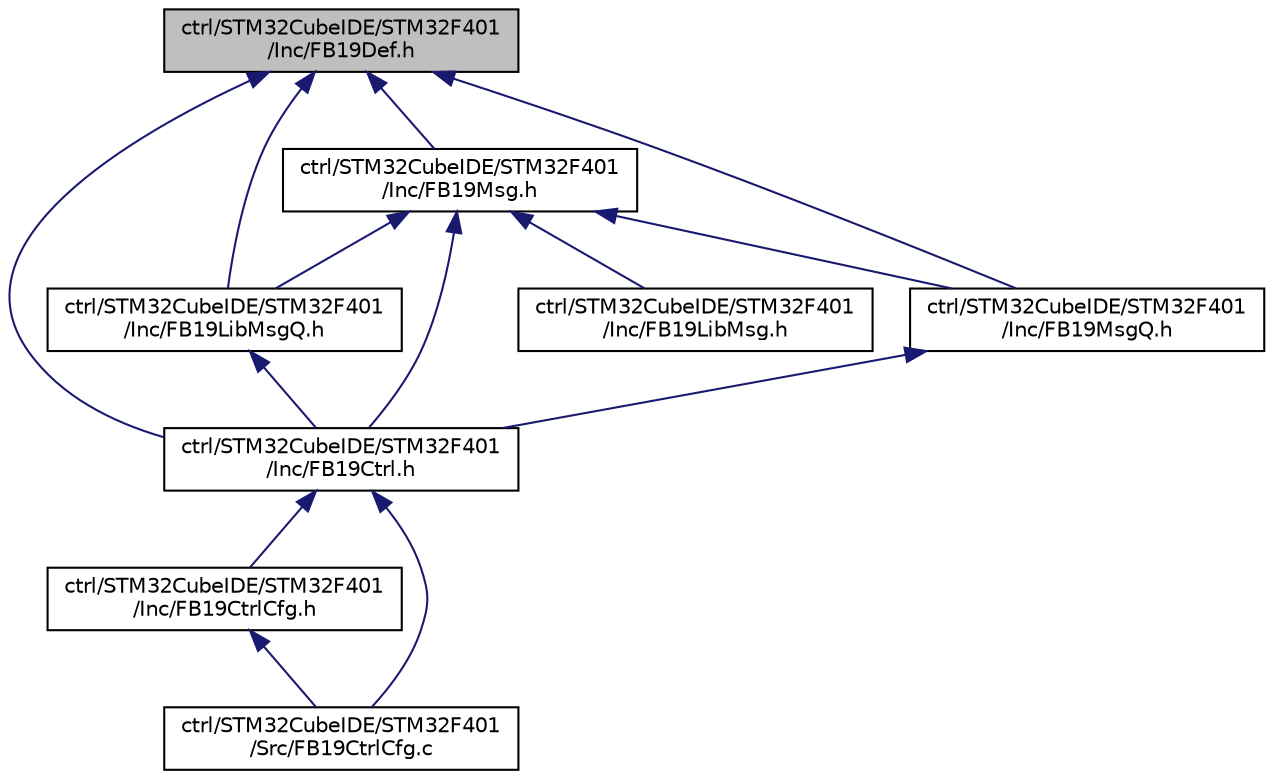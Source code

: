 digraph "ctrl/STM32CubeIDE/STM32F401/Inc/FB19Def.h"
{
 // LATEX_PDF_SIZE
  edge [fontname="Helvetica",fontsize="10",labelfontname="Helvetica",labelfontsize="10"];
  node [fontname="Helvetica",fontsize="10",shape=record];
  Node1 [label="ctrl/STM32CubeIDE/STM32F401\l/Inc/FB19Def.h",height=0.2,width=0.4,color="black", fillcolor="grey75", style="filled", fontcolor="black",tooltip="This file defines FieldBus19 specific symbols."];
  Node1 -> Node2 [dir="back",color="midnightblue",fontsize="10",style="solid",fontname="Helvetica"];
  Node2 [label="ctrl/STM32CubeIDE/STM32F401\l/Inc/FB19Ctrl.h",height=0.2,width=0.4,color="black", fillcolor="white", style="filled",URL="$_f_b19_ctrl_8h.html",tooltip="This file publishes the interface of the FieldBus19 Controller library."];
  Node2 -> Node3 [dir="back",color="midnightblue",fontsize="10",style="solid",fontname="Helvetica"];
  Node3 [label="ctrl/STM32CubeIDE/STM32F401\l/Inc/FB19CtrlCfg.h",height=0.2,width=0.4,color="black", fillcolor="white", style="filled",URL="$_f_b19_ctrl_cfg_8h.html",tooltip="This file publishes the interface of the FieldBus19 Controller configuration file."];
  Node3 -> Node4 [dir="back",color="midnightblue",fontsize="10",style="solid",fontname="Helvetica"];
  Node4 [label="ctrl/STM32CubeIDE/STM32F401\l/Src/FB19CtrlCfg.c",height=0.2,width=0.4,color="black", fillcolor="white", style="filled",URL="$_f_b19_ctrl_cfg_8c.html",tooltip="This file implements the interface of the FieldBus19 Controller configuration module."];
  Node2 -> Node4 [dir="back",color="midnightblue",fontsize="10",style="solid",fontname="Helvetica"];
  Node1 -> Node5 [dir="back",color="midnightblue",fontsize="10",style="solid",fontname="Helvetica"];
  Node5 [label="ctrl/STM32CubeIDE/STM32F401\l/Inc/FB19LibMsgQ.h",height=0.2,width=0.4,color="black", fillcolor="white", style="filled",URL="$ctrl_2_s_t_m32_cube_i_d_e_2_s_t_m32_f401_2_inc_2_f_b19_lib_msg_q_8h.html",tooltip="This file publishes the interface of a FieldBus19 library that encapsulates a specific type of messag..."];
  Node5 -> Node2 [dir="back",color="midnightblue",fontsize="10",style="solid",fontname="Helvetica"];
  Node1 -> Node6 [dir="back",color="midnightblue",fontsize="10",style="solid",fontname="Helvetica"];
  Node6 [label="ctrl/STM32CubeIDE/STM32F401\l/Inc/FB19Msg.h",height=0.2,width=0.4,color="black", fillcolor="white", style="filled",URL="$ctrl_2_s_t_m32_cube_i_d_e_2_s_t_m32_f401_2_inc_2_f_b19_msg_8h.html",tooltip="This file defines FieldBus19 message specific types."];
  Node6 -> Node2 [dir="back",color="midnightblue",fontsize="10",style="solid",fontname="Helvetica"];
  Node6 -> Node7 [dir="back",color="midnightblue",fontsize="10",style="solid",fontname="Helvetica"];
  Node7 [label="ctrl/STM32CubeIDE/STM32F401\l/Inc/FB19LibMsg.h",height=0.2,width=0.4,color="black", fillcolor="white", style="filled",URL="$ctrl_2_s_t_m32_cube_i_d_e_2_s_t_m32_f401_2_inc_2_f_b19_lib_msg_8h.html",tooltip="This file publishes the interface of the FieldBus19 message library module."];
  Node6 -> Node5 [dir="back",color="midnightblue",fontsize="10",style="solid",fontname="Helvetica"];
  Node6 -> Node8 [dir="back",color="midnightblue",fontsize="10",style="solid",fontname="Helvetica"];
  Node8 [label="ctrl/STM32CubeIDE/STM32F401\l/Inc/FB19MsgQ.h",height=0.2,width=0.4,color="black", fillcolor="white", style="filled",URL="$ctrl_2_s_t_m32_cube_i_d_e_2_s_t_m32_f401_2_inc_2_f_b19_msg_q_8h.html",tooltip="This file publishes the interface of the FieldBus19 message queue."];
  Node8 -> Node2 [dir="back",color="midnightblue",fontsize="10",style="solid",fontname="Helvetica"];
  Node1 -> Node8 [dir="back",color="midnightblue",fontsize="10",style="solid",fontname="Helvetica"];
}
